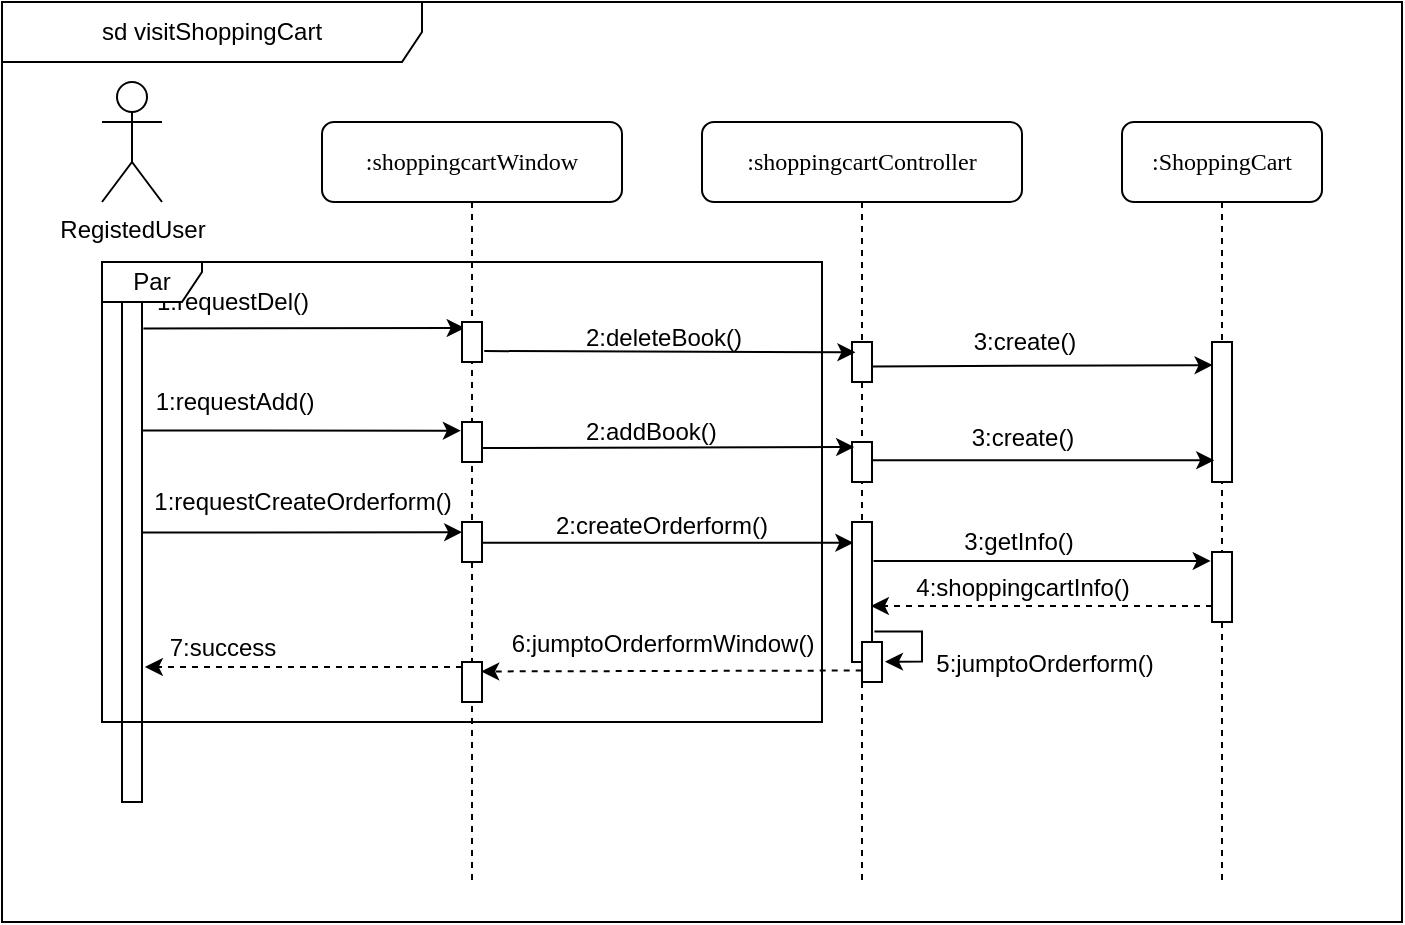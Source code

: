 <mxfile version="10.6.9" type="device"><diagram name="Page-1" id="13e1069c-82ec-6db2-03f1-153e76fe0fe0"><mxGraphModel dx="2523" dy="806" grid="1" gridSize="10" guides="1" tooltips="1" connect="1" arrows="1" fold="1" page="1" pageScale="1" pageWidth="1100" pageHeight="850" background="#ffffff" math="0" shadow="0"><root><mxCell id="0"/><mxCell id="1" parent="0"/><mxCell id="7baba1c4bc27f4b0-2" value=":shoppingcartController" style="shape=umlLifeline;perimeter=lifelinePerimeter;whiteSpace=wrap;html=1;container=1;collapsible=0;recursiveResize=0;outlineConnect=0;rounded=1;shadow=0;comic=0;labelBackgroundColor=none;strokeColor=#000000;strokeWidth=1;fillColor=#FFFFFF;fontFamily=Verdana;fontSize=12;fontColor=#000000;align=center;" parent="1" vertex="1"><mxGeometry x="290" y="80" width="160" height="380" as="geometry"/></mxCell><mxCell id="ngMBqeVS08hpuNXTqc08-11" value="" style="html=1;points=[];perimeter=orthogonalPerimeter;rounded=0;shadow=0;comic=0;labelBackgroundColor=none;strokeColor=#000000;strokeWidth=1;fillColor=#FFFFFF;fontFamily=Verdana;fontSize=12;fontColor=#000000;align=center;" parent="7baba1c4bc27f4b0-2" vertex="1"><mxGeometry x="75" y="110" width="10" height="20" as="geometry"/></mxCell><mxCell id="ngMBqeVS08hpuNXTqc08-17" value="" style="html=1;points=[];perimeter=orthogonalPerimeter;rounded=0;shadow=0;comic=0;labelBackgroundColor=none;strokeColor=#000000;strokeWidth=1;fillColor=#FFFFFF;fontFamily=Verdana;fontSize=12;fontColor=#000000;align=center;" parent="7baba1c4bc27f4b0-2" vertex="1"><mxGeometry x="75" y="160" width="10" height="20" as="geometry"/></mxCell><mxCell id="ngMBqeVS08hpuNXTqc08-21" value="" style="html=1;points=[];perimeter=orthogonalPerimeter;rounded=0;shadow=0;comic=0;labelBackgroundColor=none;strokeColor=#000000;strokeWidth=1;fillColor=#FFFFFF;fontFamily=Verdana;fontSize=12;fontColor=#000000;align=center;" parent="7baba1c4bc27f4b0-2" vertex="1"><mxGeometry x="75" y="200" width="10" height="70" as="geometry"/></mxCell><mxCell id="ngMBqeVS08hpuNXTqc08-22" value="" style="html=1;points=[];perimeter=orthogonalPerimeter;rounded=0;shadow=0;comic=0;labelBackgroundColor=none;strokeColor=#000000;strokeWidth=1;fillColor=#FFFFFF;fontFamily=Verdana;fontSize=12;fontColor=#000000;align=center;" parent="7baba1c4bc27f4b0-2" vertex="1"><mxGeometry x="80" y="260" width="10" height="20" as="geometry"/></mxCell><mxCell id="ngMBqeVS08hpuNXTqc08-41" style="edgeStyle=orthogonalEdgeStyle;rounded=0;orthogonalLoop=1;jettySize=auto;html=1;entryX=1.149;entryY=0.491;entryDx=0;entryDy=0;entryPerimeter=0;exitX=1.119;exitY=0.783;exitDx=0;exitDy=0;exitPerimeter=0;" parent="7baba1c4bc27f4b0-2" source="ngMBqeVS08hpuNXTqc08-21" target="ngMBqeVS08hpuNXTqc08-22" edge="1"><mxGeometry relative="1" as="geometry"><mxPoint x="100" y="270" as="targetPoint"/><Array as="points"><mxPoint x="110" y="255"/><mxPoint x="110" y="269"/></Array></mxGeometry></mxCell><mxCell id="ngMBqeVS08hpuNXTqc08-42" value="5:jumptoOrderform()" style="text;html=1;resizable=0;points=[];align=center;verticalAlign=middle;labelBackgroundColor=#ffffff;" parent="ngMBqeVS08hpuNXTqc08-41" vertex="1" connectable="0"><mxGeometry x="0.326" relative="1" as="geometry"><mxPoint x="60.5" y="1.5" as="offset"/></mxGeometry></mxCell><mxCell id="7baba1c4bc27f4b0-8" value=":shoppingcartWindow" style="shape=umlLifeline;perimeter=lifelinePerimeter;whiteSpace=wrap;html=1;container=1;collapsible=0;recursiveResize=0;outlineConnect=0;rounded=1;shadow=0;comic=0;labelBackgroundColor=none;strokeColor=#000000;strokeWidth=1;fillColor=#FFFFFF;fontFamily=Verdana;fontSize=12;fontColor=#000000;align=center;" parent="1" vertex="1"><mxGeometry x="100" y="80" width="150" height="380" as="geometry"/></mxCell><mxCell id="ngMBqeVS08hpuNXTqc08-4" value="" style="html=1;points=[];perimeter=orthogonalPerimeter;rounded=0;shadow=0;comic=0;labelBackgroundColor=none;strokeColor=#000000;strokeWidth=1;fillColor=#FFFFFF;fontFamily=Verdana;fontSize=12;fontColor=#000000;align=center;" parent="7baba1c4bc27f4b0-8" vertex="1"><mxGeometry x="70" y="150" width="10" height="20" as="geometry"/></mxCell><mxCell id="ngMBqeVS08hpuNXTqc08-7" value="" style="html=1;points=[];perimeter=orthogonalPerimeter;rounded=0;shadow=0;comic=0;labelBackgroundColor=none;strokeColor=#000000;strokeWidth=1;fillColor=#FFFFFF;fontFamily=Verdana;fontSize=12;fontColor=#000000;align=center;" parent="7baba1c4bc27f4b0-8" vertex="1"><mxGeometry x="70" y="200" width="10" height="20" as="geometry"/></mxCell><mxCell id="ngMBqeVS08hpuNXTqc08-27" value="" style="html=1;points=[];perimeter=orthogonalPerimeter;rounded=0;shadow=0;comic=0;labelBackgroundColor=none;strokeColor=#000000;strokeWidth=1;fillColor=#FFFFFF;fontFamily=Verdana;fontSize=12;fontColor=#000000;align=center;" parent="7baba1c4bc27f4b0-8" vertex="1"><mxGeometry x="70" y="270" width="10" height="20" as="geometry"/></mxCell><mxCell id="ngMBqeVS08hpuNXTqc08-1" value="RegistedUser" style="shape=umlActor;verticalLabelPosition=bottom;labelBackgroundColor=#ffffff;verticalAlign=top;html=1;outlineConnect=0;" parent="1" vertex="1"><mxGeometry x="-10" y="60" width="30" height="60" as="geometry"/></mxCell><mxCell id="7baba1c4bc27f4b0-3" value=":ShoppingCart" style="shape=umlLifeline;perimeter=lifelinePerimeter;whiteSpace=wrap;html=1;container=1;collapsible=0;recursiveResize=0;outlineConnect=0;rounded=1;shadow=0;comic=0;labelBackgroundColor=none;strokeColor=#000000;strokeWidth=1;fillColor=#FFFFFF;fontFamily=Verdana;fontSize=12;fontColor=#000000;align=center;" parent="1" vertex="1"><mxGeometry x="500" y="80" width="100" height="380" as="geometry"/></mxCell><mxCell id="7baba1c4bc27f4b0-13" value="" style="html=1;points=[];perimeter=orthogonalPerimeter;rounded=0;shadow=0;comic=0;labelBackgroundColor=none;strokeColor=#000000;strokeWidth=1;fillColor=#FFFFFF;fontFamily=Verdana;fontSize=12;fontColor=#000000;align=center;" parent="7baba1c4bc27f4b0-3" vertex="1"><mxGeometry x="45" y="110" width="10" height="70" as="geometry"/></mxCell><mxCell id="ngMBqeVS08hpuNXTqc08-32" value="" style="html=1;points=[];perimeter=orthogonalPerimeter;rounded=0;shadow=0;comic=0;labelBackgroundColor=none;strokeColor=#000000;strokeWidth=1;fillColor=#FFFFFF;fontFamily=Verdana;fontSize=12;fontColor=#000000;align=center;" parent="7baba1c4bc27f4b0-3" vertex="1"><mxGeometry x="45" y="215" width="10" height="35" as="geometry"/></mxCell><mxCell id="ngMBqeVS08hpuNXTqc08-2" style="rounded=0;orthogonalLoop=1;jettySize=auto;html=1;entryX=0.136;entryY=0.15;entryDx=0;entryDy=0;entryPerimeter=0;exitX=1.069;exitY=0.053;exitDx=0;exitDy=0;exitPerimeter=0;" parent="1" source="7baba1c4bc27f4b0-9" target="7baba1c4bc27f4b0-10" edge="1"><mxGeometry relative="1" as="geometry"/></mxCell><mxCell id="ngMBqeVS08hpuNXTqc08-3" value="1:requestDel()" style="text;html=1;resizable=0;points=[];align=center;verticalAlign=middle;labelBackgroundColor=#ffffff;spacingLeft=-11;" parent="ngMBqeVS08hpuNXTqc08-2" vertex="1" connectable="0"><mxGeometry x="0.258" y="1" relative="1" as="geometry"><mxPoint x="-51.5" y="-12.5" as="offset"/></mxGeometry></mxCell><mxCell id="ngMBqeVS08hpuNXTqc08-5" style="rounded=0;orthogonalLoop=1;jettySize=auto;html=1;entryX=-0.056;entryY=0.218;entryDx=0;entryDy=0;entryPerimeter=0;exitX=0.5;exitY=0.257;exitDx=0;exitDy=0;exitPerimeter=0;" parent="1" source="7baba1c4bc27f4b0-9" target="ngMBqeVS08hpuNXTqc08-4" edge="1"><mxGeometry relative="1" as="geometry"/></mxCell><mxCell id="ngMBqeVS08hpuNXTqc08-6" value="1:requestAdd()" style="text;html=1;resizable=0;points=[];align=center;verticalAlign=middle;labelBackgroundColor=#ffffff;spacingLeft=8;" parent="ngMBqeVS08hpuNXTqc08-5" vertex="1" connectable="0"><mxGeometry x="-0.308" y="-4" relative="1" as="geometry"><mxPoint x="-10" y="-19" as="offset"/></mxGeometry></mxCell><mxCell id="ngMBqeVS08hpuNXTqc08-9" style="rounded=0;orthogonalLoop=1;jettySize=auto;html=1;entryX=0.008;entryY=0.254;entryDx=0;entryDy=0;entryPerimeter=0;exitX=0.959;exitY=0.461;exitDx=0;exitDy=0;exitPerimeter=0;" parent="1" source="7baba1c4bc27f4b0-9" target="ngMBqeVS08hpuNXTqc08-7" edge="1"><mxGeometry relative="1" as="geometry"/></mxCell><mxCell id="ngMBqeVS08hpuNXTqc08-10" value="1:requestCreateOrderform()" style="text;html=1;resizable=0;points=[];align=center;verticalAlign=middle;labelBackgroundColor=#ffffff;" parent="ngMBqeVS08hpuNXTqc08-9" vertex="1" connectable="0"><mxGeometry x="0.16" y="2" relative="1" as="geometry"><mxPoint x="-13" y="-13" as="offset"/></mxGeometry></mxCell><mxCell id="7baba1c4bc27f4b0-9" value="" style="html=1;points=[];perimeter=orthogonalPerimeter;rounded=0;shadow=0;comic=0;labelBackgroundColor=none;strokeColor=#000000;strokeWidth=1;fillColor=#FFFFFF;fontFamily=Verdana;fontSize=12;fontColor=#000000;align=center;" parent="1" vertex="1"><mxGeometry y="170" width="10" height="250" as="geometry"/></mxCell><mxCell id="ngMBqeVS08hpuNXTqc08-12" style="rounded=0;orthogonalLoop=1;jettySize=auto;html=1;entryX=0.172;entryY=0.258;entryDx=0;entryDy=0;entryPerimeter=0;exitX=1.112;exitY=0.726;exitDx=0;exitDy=0;exitPerimeter=0;" parent="1" source="7baba1c4bc27f4b0-10" target="ngMBqeVS08hpuNXTqc08-11" edge="1"><mxGeometry relative="1" as="geometry"/></mxCell><mxCell id="7baba1c4bc27f4b0-10" value="" style="html=1;points=[];perimeter=orthogonalPerimeter;rounded=0;shadow=0;comic=0;labelBackgroundColor=none;strokeColor=#000000;strokeWidth=1;fillColor=#FFFFFF;fontFamily=Verdana;fontSize=12;fontColor=#000000;align=center;" parent="1" vertex="1"><mxGeometry x="170" y="180" width="10" height="20" as="geometry"/></mxCell><mxCell id="ngMBqeVS08hpuNXTqc08-15" value="2:deleteBook()" style="text;html=1;resizable=0;points=[];autosize=1;align=left;verticalAlign=top;spacingTop=-4;" parent="1" vertex="1"><mxGeometry x="230" y="178" width="90" height="10" as="geometry"/></mxCell><mxCell id="ngMBqeVS08hpuNXTqc08-16" style="rounded=0;orthogonalLoop=1;jettySize=auto;html=1;entryX=0.028;entryY=0.165;entryDx=0;entryDy=0;entryPerimeter=0;exitX=1.004;exitY=0.61;exitDx=0;exitDy=0;exitPerimeter=0;" parent="1" source="ngMBqeVS08hpuNXTqc08-11" target="7baba1c4bc27f4b0-13" edge="1"><mxGeometry relative="1" as="geometry"/></mxCell><mxCell id="ngMBqeVS08hpuNXTqc08-44" value="3:create()" style="text;html=1;resizable=0;points=[];align=center;verticalAlign=middle;labelBackgroundColor=#ffffff;" parent="ngMBqeVS08hpuNXTqc08-16" vertex="1" connectable="0"><mxGeometry x="0.225" y="-1" relative="1" as="geometry"><mxPoint x="-29" y="-13" as="offset"/></mxGeometry></mxCell><mxCell id="ngMBqeVS08hpuNXTqc08-18" style="rounded=0;orthogonalLoop=1;jettySize=auto;html=1;entryX=0.108;entryY=0.126;entryDx=0;entryDy=0;entryPerimeter=0;" parent="1" target="ngMBqeVS08hpuNXTqc08-17" edge="1"><mxGeometry relative="1" as="geometry"><mxPoint x="180" y="243" as="sourcePoint"/></mxGeometry></mxCell><mxCell id="ngMBqeVS08hpuNXTqc08-19" value="2:addBook()" style="text;html=1;resizable=0;points=[];autosize=1;align=left;verticalAlign=top;spacingTop=-4;" parent="1" vertex="1"><mxGeometry x="230" y="225" width="80" height="10" as="geometry"/></mxCell><mxCell id="ngMBqeVS08hpuNXTqc08-20" style="rounded=0;orthogonalLoop=1;jettySize=auto;html=1;entryX=0.068;entryY=0.149;entryDx=0;entryDy=0;entryPerimeter=0;" parent="1" source="ngMBqeVS08hpuNXTqc08-7" target="ngMBqeVS08hpuNXTqc08-21" edge="1"><mxGeometry relative="1" as="geometry"><mxPoint x="330" y="300" as="targetPoint"/></mxGeometry></mxCell><mxCell id="ngMBqeVS08hpuNXTqc08-25" value="2:createOrderform()" style="text;html=1;resizable=0;points=[];autosize=1;align=left;verticalAlign=top;spacingTop=-4;" parent="1" vertex="1"><mxGeometry x="215" y="272" width="120" height="10" as="geometry"/></mxCell><mxCell id="ngMBqeVS08hpuNXTqc08-28" style="rounded=0;orthogonalLoop=1;jettySize=auto;html=1;entryX=0.961;entryY=0.236;entryDx=0;entryDy=0;entryPerimeter=0;exitX=-0.015;exitY=0.713;exitDx=0;exitDy=0;exitPerimeter=0;dashed=1;" parent="1" source="ngMBqeVS08hpuNXTqc08-22" target="ngMBqeVS08hpuNXTqc08-27" edge="1"><mxGeometry relative="1" as="geometry"><mxPoint x="370" y="333" as="sourcePoint"/></mxGeometry></mxCell><mxCell id="ngMBqeVS08hpuNXTqc08-30" value="6:jumptoOrderformWindow()" style="text;html=1;resizable=0;points=[];align=center;verticalAlign=middle;labelBackgroundColor=#ffffff;" parent="ngMBqeVS08hpuNXTqc08-28" vertex="1" connectable="0"><mxGeometry x="-0.306" y="-4" relative="1" as="geometry"><mxPoint x="-34" y="-10" as="offset"/></mxGeometry></mxCell><mxCell id="ngMBqeVS08hpuNXTqc08-29" style="rounded=0;orthogonalLoop=1;jettySize=auto;html=1;entryX=1.142;entryY=0.73;entryDx=0;entryDy=0;entryPerimeter=0;dashed=1;" parent="1" source="ngMBqeVS08hpuNXTqc08-27" target="7baba1c4bc27f4b0-9" edge="1"><mxGeometry relative="1" as="geometry"/></mxCell><mxCell id="ngMBqeVS08hpuNXTqc08-31" value="7:success" style="text;html=1;resizable=0;points=[];align=center;verticalAlign=middle;labelBackgroundColor=#ffffff;" parent="ngMBqeVS08hpuNXTqc08-29" vertex="1" connectable="0"><mxGeometry x="-0.201" y="-2" relative="1" as="geometry"><mxPoint x="-57" y="-8" as="offset"/></mxGeometry></mxCell><mxCell id="ngMBqeVS08hpuNXTqc08-33" style="rounded=0;orthogonalLoop=1;jettySize=auto;html=1;entryX=0.112;entryY=0.845;entryDx=0;entryDy=0;entryPerimeter=0;" parent="1" source="ngMBqeVS08hpuNXTqc08-17" target="7baba1c4bc27f4b0-13" edge="1"><mxGeometry relative="1" as="geometry"/></mxCell><mxCell id="ngMBqeVS08hpuNXTqc08-34" value="3:create()" style="text;html=1;resizable=0;points=[];align=center;verticalAlign=middle;labelBackgroundColor=#ffffff;" parent="ngMBqeVS08hpuNXTqc08-33" vertex="1" connectable="0"><mxGeometry x="-0.004" y="-15" relative="1" as="geometry"><mxPoint x="-10" y="-26.5" as="offset"/></mxGeometry></mxCell><mxCell id="ngMBqeVS08hpuNXTqc08-36" style="rounded=0;orthogonalLoop=1;jettySize=auto;html=1;entryX=0.943;entryY=0.6;entryDx=0;entryDy=0;entryPerimeter=0;dashed=1;" parent="1" target="ngMBqeVS08hpuNXTqc08-21" edge="1"><mxGeometry relative="1" as="geometry"><mxPoint x="545" y="322" as="sourcePoint"/></mxGeometry></mxCell><mxCell id="ngMBqeVS08hpuNXTqc08-39" value="4:shoppingcartInfo()" style="text;html=1;resizable=0;points=[];align=center;verticalAlign=middle;labelBackgroundColor=#ffffff;" parent="ngMBqeVS08hpuNXTqc08-36" vertex="1" connectable="0"><mxGeometry x="0.118" y="2" relative="1" as="geometry"><mxPoint y="-11.5" as="offset"/></mxGeometry></mxCell><mxCell id="ngMBqeVS08hpuNXTqc08-37" style="edgeStyle=orthogonalEdgeStyle;rounded=0;orthogonalLoop=1;jettySize=auto;html=1;exitX=1.075;exitY=0.279;exitDx=0;exitDy=0;exitPerimeter=0;entryX=-0.064;entryY=0.128;entryDx=0;entryDy=0;entryPerimeter=0;" parent="1" source="ngMBqeVS08hpuNXTqc08-21" target="ngMBqeVS08hpuNXTqc08-32" edge="1"><mxGeometry relative="1" as="geometry"><mxPoint x="530" y="290" as="targetPoint"/></mxGeometry></mxCell><mxCell id="ngMBqeVS08hpuNXTqc08-38" value="3:getInfo()" style="text;html=1;resizable=0;points=[];align=center;verticalAlign=middle;labelBackgroundColor=#ffffff;" parent="ngMBqeVS08hpuNXTqc08-37" vertex="1" connectable="0"><mxGeometry x="-0.2" y="-2" relative="1" as="geometry"><mxPoint x="4.5" y="-12" as="offset"/></mxGeometry></mxCell><mxCell id="ngMBqeVS08hpuNXTqc08-45" value="Par" style="shape=umlFrame;whiteSpace=wrap;html=1;width=50;height=20;" parent="1" vertex="1"><mxGeometry x="-10" y="150" width="360" height="230" as="geometry"/></mxCell><mxCell id="ngMBqeVS08hpuNXTqc08-49" value="sd visitShoppingCart" style="shape=umlFrame;whiteSpace=wrap;html=1;width=210;height=30;" parent="1" vertex="1"><mxGeometry x="-60" y="20" width="700" height="460" as="geometry"/></mxCell></root></mxGraphModel></diagram></mxfile>